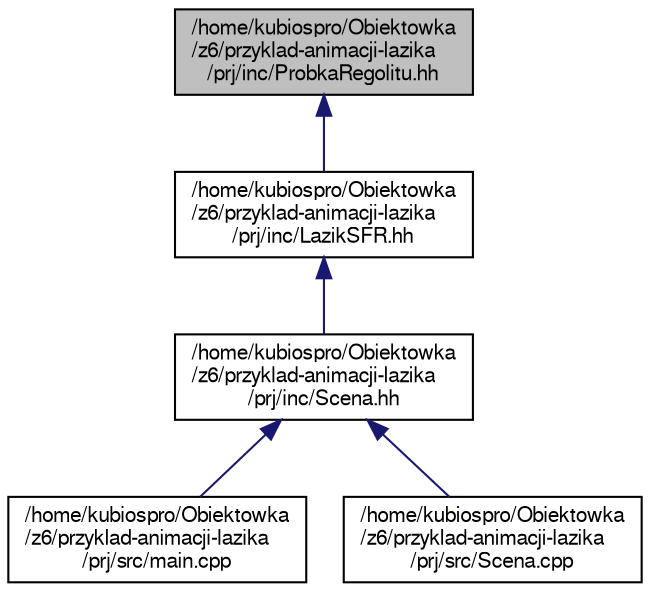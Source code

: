 digraph "/home/kubiospro/Obiektowka/z6/przyklad-animacji-lazika/prj/inc/ProbkaRegolitu.hh"
{
 // LATEX_PDF_SIZE
  edge [fontname="FreeSans",fontsize="10",labelfontname="FreeSans",labelfontsize="10"];
  node [fontname="FreeSans",fontsize="10",shape=record];
  Node1 [label="/home/kubiospro/Obiektowka\l/z6/przyklad-animacji-lazika\l/prj/inc/ProbkaRegolitu.hh",height=0.2,width=0.4,color="black", fillcolor="grey75", style="filled", fontcolor="black",tooltip=" "];
  Node1 -> Node2 [dir="back",color="midnightblue",fontsize="10",style="solid",fontname="FreeSans"];
  Node2 [label="/home/kubiospro/Obiektowka\l/z6/przyklad-animacji-lazika\l/prj/inc/LazikSFR.hh",height=0.2,width=0.4,color="black", fillcolor="white", style="filled",URL="$a00041.html",tooltip=" "];
  Node2 -> Node3 [dir="back",color="midnightblue",fontsize="10",style="solid",fontname="FreeSans"];
  Node3 [label="/home/kubiospro/Obiektowka\l/z6/przyklad-animacji-lazika\l/prj/inc/Scena.hh",height=0.2,width=0.4,color="black", fillcolor="white", style="filled",URL="$a00059.html",tooltip=" "];
  Node3 -> Node4 [dir="back",color="midnightblue",fontsize="10",style="solid",fontname="FreeSans"];
  Node4 [label="/home/kubiospro/Obiektowka\l/z6/przyklad-animacji-lazika\l/prj/src/main.cpp",height=0.2,width=0.4,color="black", fillcolor="white", style="filled",URL="$a00077.html",tooltip=" "];
  Node3 -> Node5 [dir="back",color="midnightblue",fontsize="10",style="solid",fontname="FreeSans"];
  Node5 [label="/home/kubiospro/Obiektowka\l/z6/przyklad-animacji-lazika\l/prj/src/Scena.cpp",height=0.2,width=0.4,color="black", fillcolor="white", style="filled",URL="$a00086.html",tooltip=" "];
}
